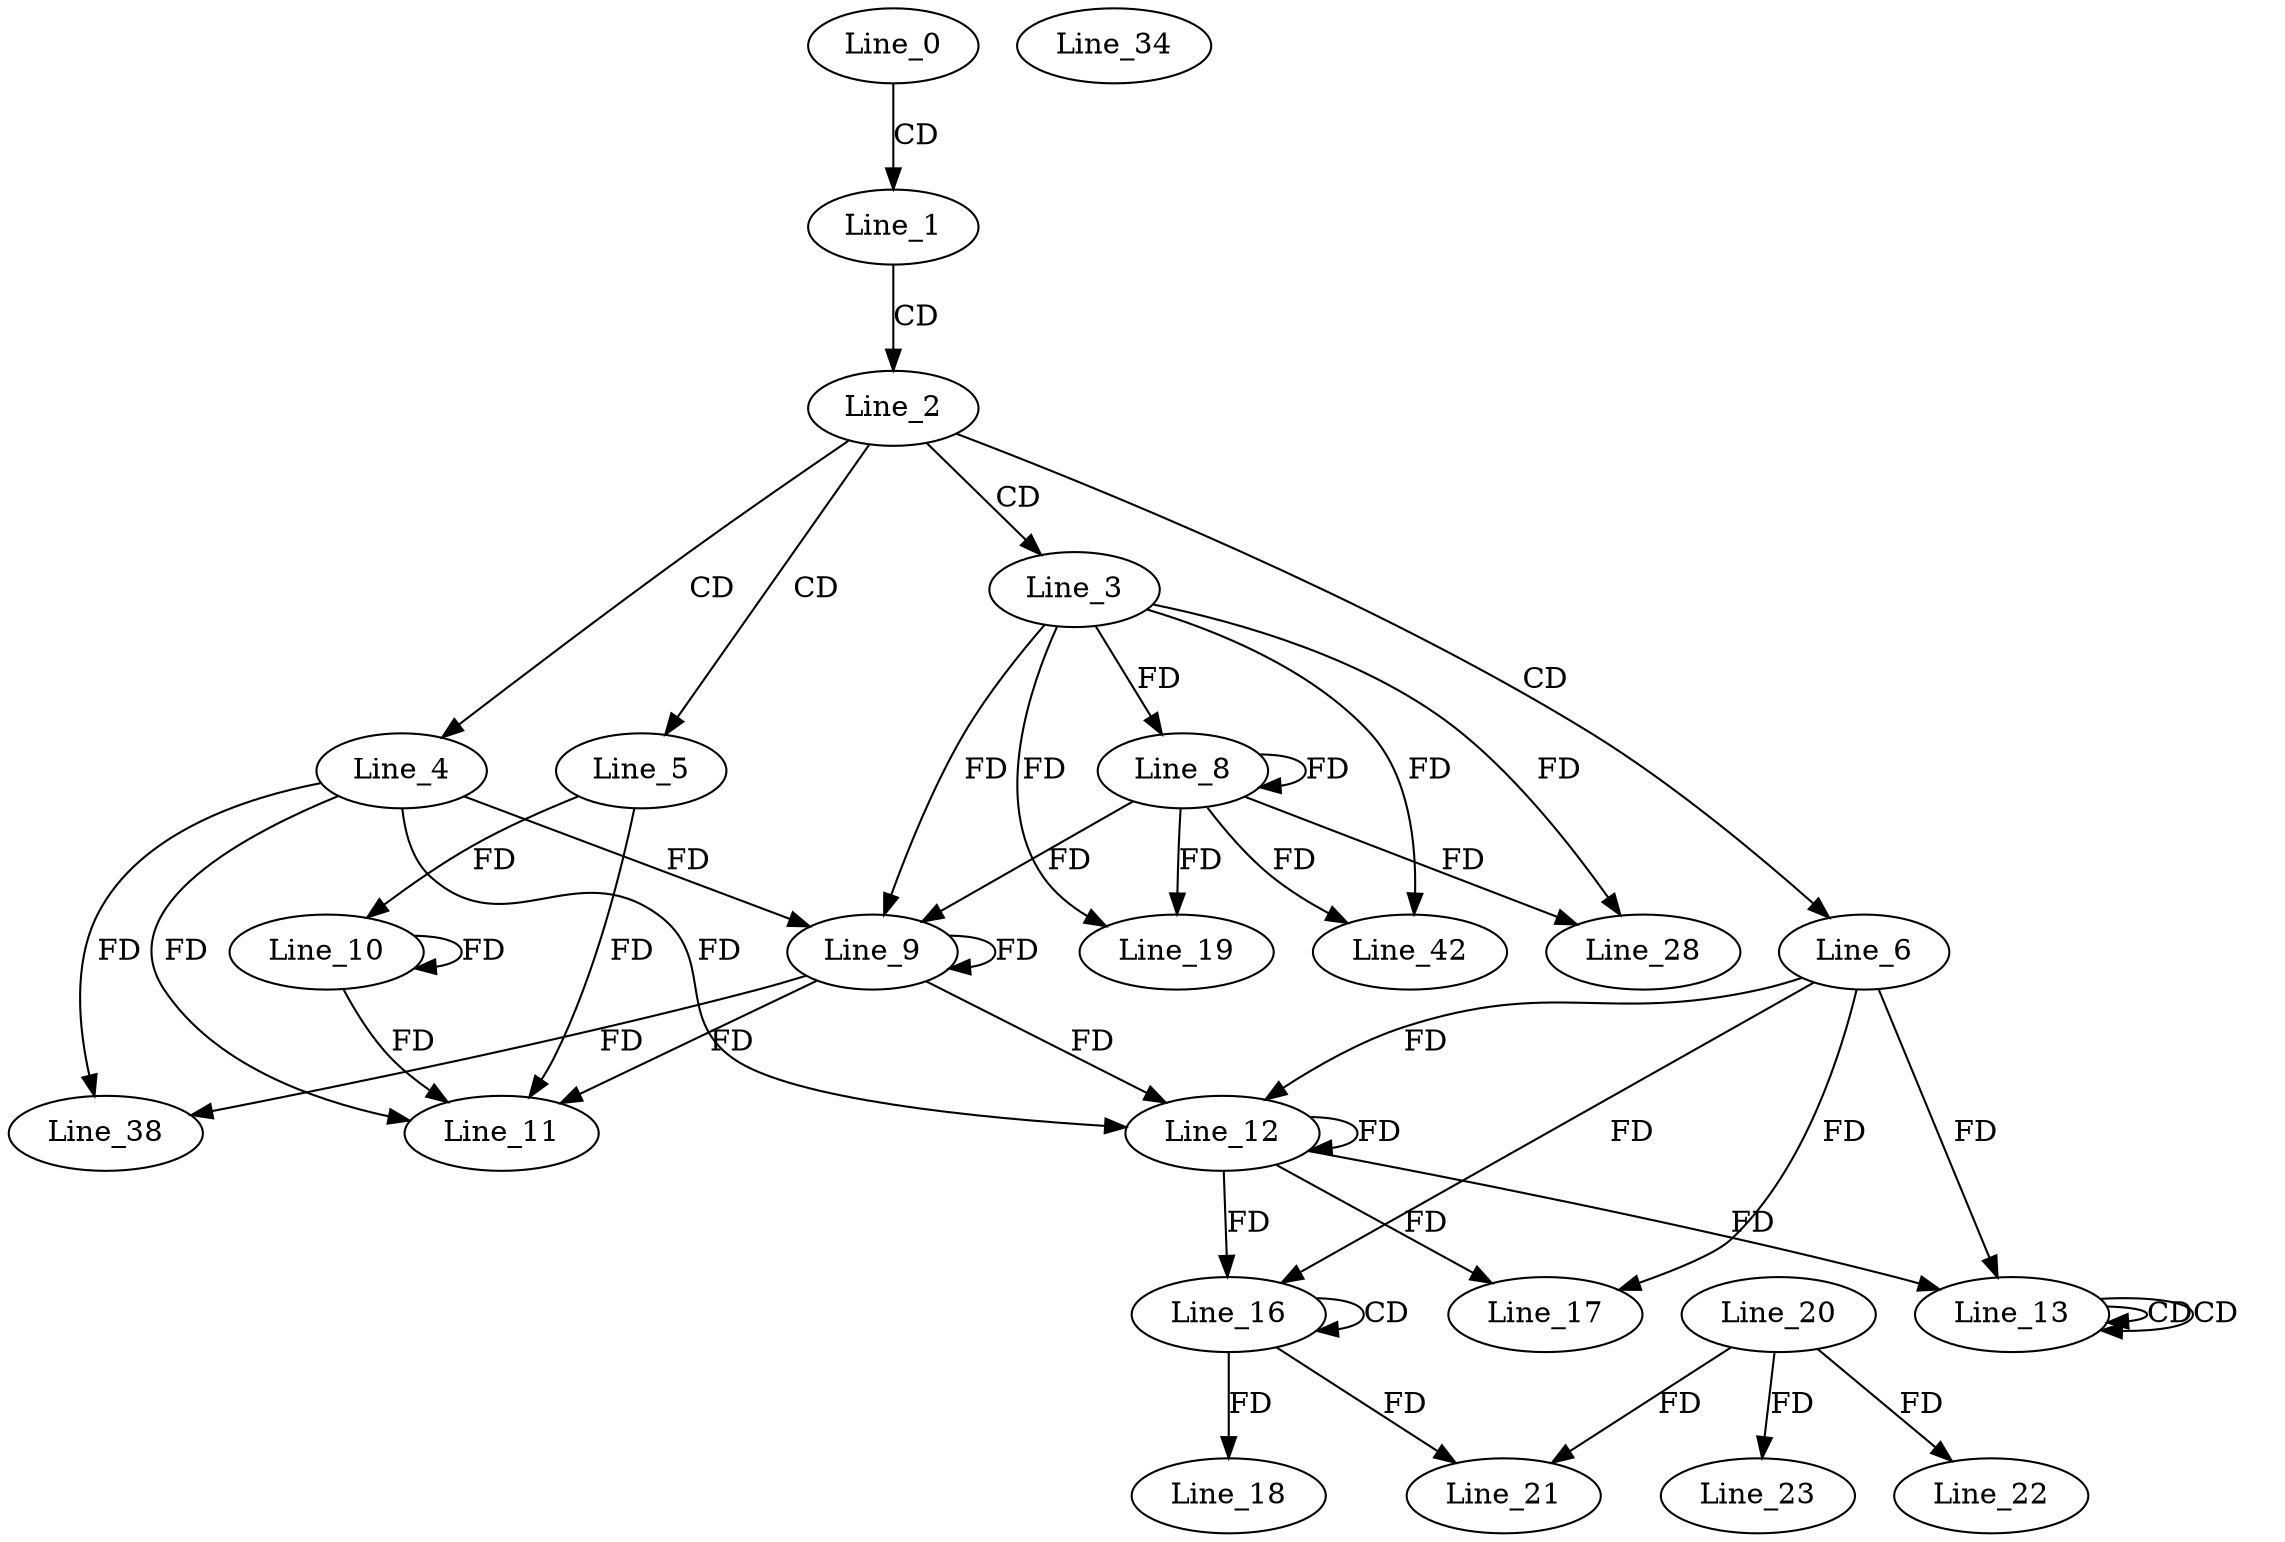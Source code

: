 digraph G {
  Line_0;
  Line_1;
  Line_2;
  Line_3;
  Line_4;
  Line_5;
  Line_6;
  Line_8;
  Line_8;
  Line_9;
  Line_9;
  Line_10;
  Line_11;
  Line_12;
  Line_12;
  Line_13;
  Line_13;
  Line_13;
  Line_16;
  Line_16;
  Line_17;
  Line_18;
  Line_19;
  Line_20;
  Line_21;
  Line_22;
  Line_23;
  Line_28;
  Line_34;
  Line_38;
  Line_42;
  Line_0 -> Line_1 [ label="CD" ];
  Line_1 -> Line_2 [ label="CD" ];
  Line_2 -> Line_3 [ label="CD" ];
  Line_2 -> Line_4 [ label="CD" ];
  Line_2 -> Line_5 [ label="CD" ];
  Line_2 -> Line_6 [ label="CD" ];
  Line_3 -> Line_8 [ label="FD" ];
  Line_8 -> Line_8 [ label="FD" ];
  Line_4 -> Line_9 [ label="FD" ];
  Line_9 -> Line_9 [ label="FD" ];
  Line_3 -> Line_9 [ label="FD" ];
  Line_8 -> Line_9 [ label="FD" ];
  Line_5 -> Line_10 [ label="FD" ];
  Line_10 -> Line_10 [ label="FD" ];
  Line_4 -> Line_11 [ label="FD" ];
  Line_9 -> Line_11 [ label="FD" ];
  Line_5 -> Line_11 [ label="FD" ];
  Line_10 -> Line_11 [ label="FD" ];
  Line_6 -> Line_12 [ label="FD" ];
  Line_12 -> Line_12 [ label="FD" ];
  Line_4 -> Line_12 [ label="FD" ];
  Line_9 -> Line_12 [ label="FD" ];
  Line_13 -> Line_13 [ label="CD" ];
  Line_13 -> Line_13 [ label="CD" ];
  Line_6 -> Line_13 [ label="FD" ];
  Line_12 -> Line_13 [ label="FD" ];
  Line_16 -> Line_16 [ label="CD" ];
  Line_6 -> Line_16 [ label="FD" ];
  Line_12 -> Line_16 [ label="FD" ];
  Line_6 -> Line_17 [ label="FD" ];
  Line_12 -> Line_17 [ label="FD" ];
  Line_16 -> Line_18 [ label="FD" ];
  Line_3 -> Line_19 [ label="FD" ];
  Line_8 -> Line_19 [ label="FD" ];
  Line_20 -> Line_21 [ label="FD" ];
  Line_16 -> Line_21 [ label="FD" ];
  Line_20 -> Line_22 [ label="FD" ];
  Line_20 -> Line_23 [ label="FD" ];
  Line_3 -> Line_28 [ label="FD" ];
  Line_8 -> Line_28 [ label="FD" ];
  Line_4 -> Line_38 [ label="FD" ];
  Line_9 -> Line_38 [ label="FD" ];
  Line_3 -> Line_42 [ label="FD" ];
  Line_8 -> Line_42 [ label="FD" ];
}
